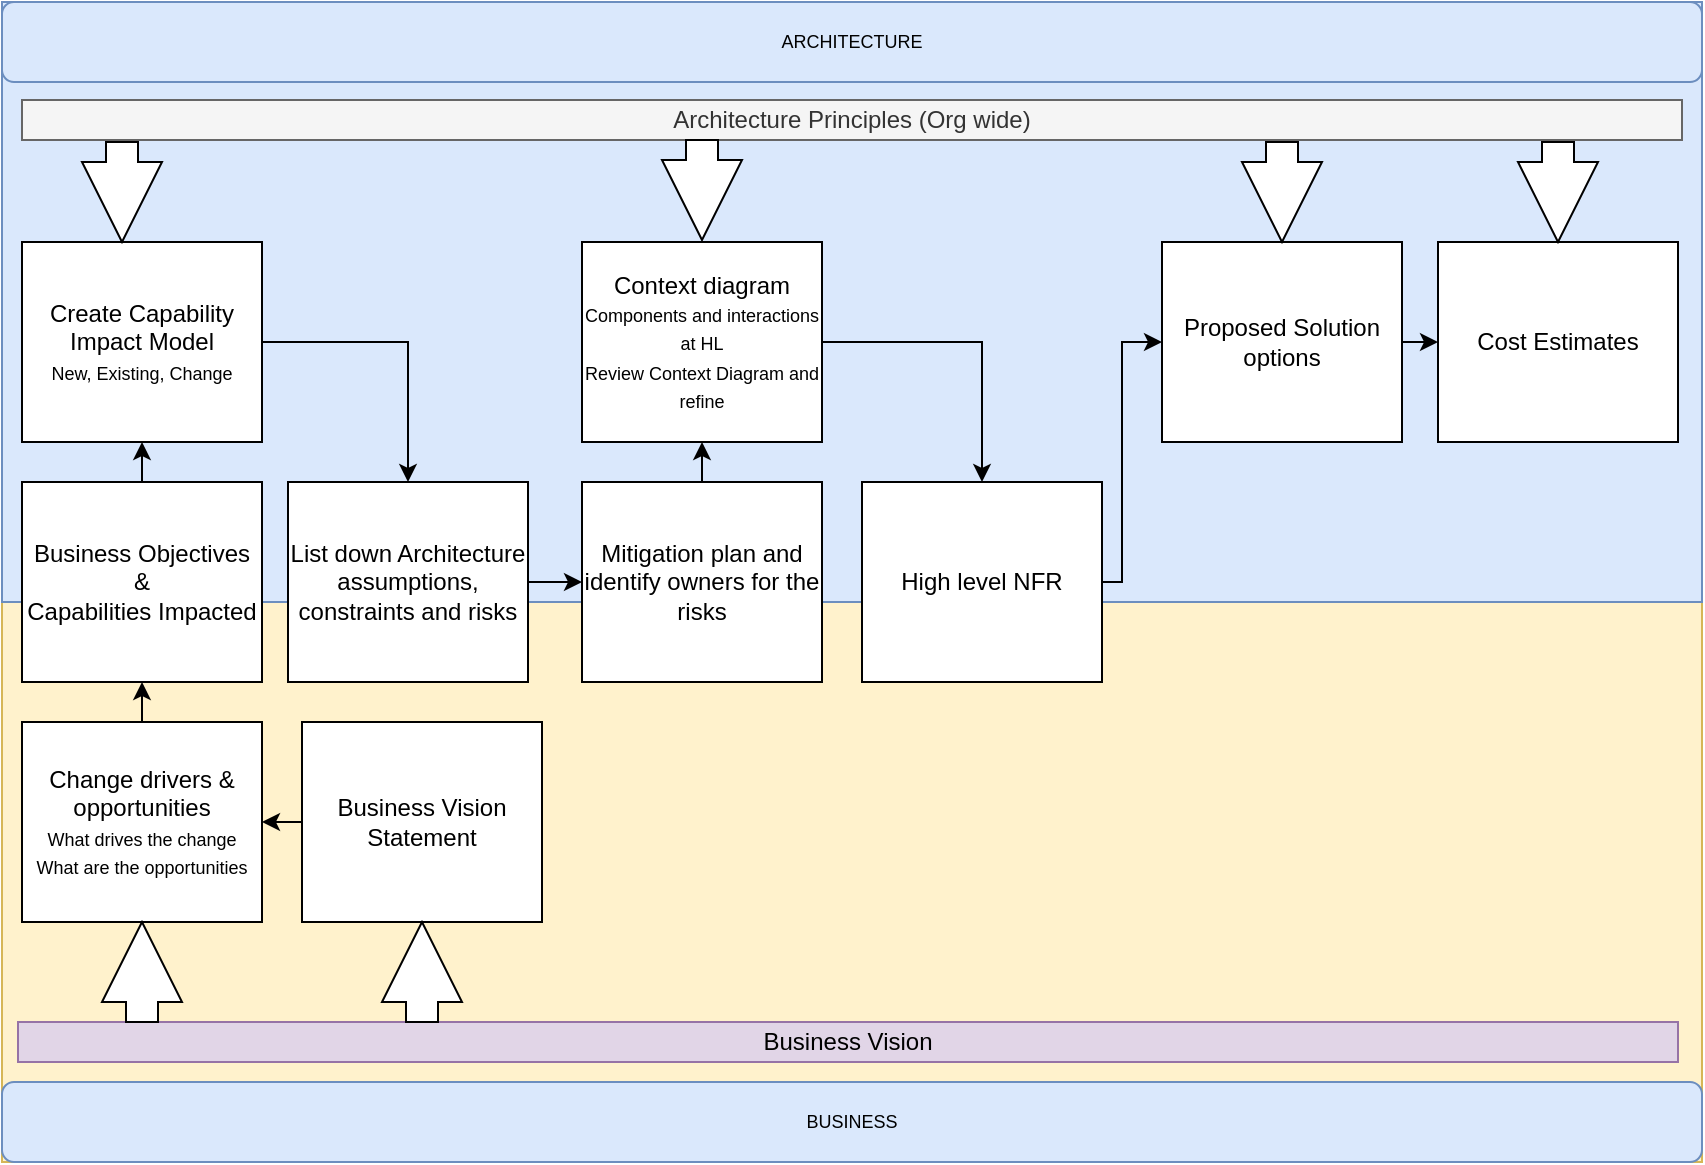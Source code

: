 <mxfile version="20.4.0" type="github">
  <diagram id="Wvgqwalsd-Oe5EGwdaDJ" name="Page-1">
    <mxGraphModel dx="1248" dy="838" grid="1" gridSize="10" guides="1" tooltips="1" connect="1" arrows="1" fold="1" page="1" pageScale="1" pageWidth="850" pageHeight="1100" math="0" shadow="0">
      <root>
        <mxCell id="0" />
        <mxCell id="1" parent="0" />
        <mxCell id="rLNjTL1QkuB8pk6NRdmo-25" value="" style="rounded=0;whiteSpace=wrap;html=1;fontSize=9;fillColor=#fff2cc;strokeColor=#d6b656;" vertex="1" parent="1">
          <mxGeometry y="380" width="850" height="280" as="geometry" />
        </mxCell>
        <mxCell id="rLNjTL1QkuB8pk6NRdmo-24" value="" style="rounded=0;whiteSpace=wrap;html=1;fontSize=9;fillColor=#dae8fc;strokeColor=#6c8ebf;" vertex="1" parent="1">
          <mxGeometry y="80" width="850" height="300" as="geometry" />
        </mxCell>
        <mxCell id="rLNjTL1QkuB8pk6NRdmo-2" value="Architecture Principles (Org wide)" style="rounded=0;whiteSpace=wrap;html=1;fillColor=#f5f5f5;strokeColor=#666666;fontColor=#333333;" vertex="1" parent="1">
          <mxGeometry x="10" y="129" width="830" height="20" as="geometry" />
        </mxCell>
        <mxCell id="rLNjTL1QkuB8pk6NRdmo-3" value="Business Vision" style="rounded=0;whiteSpace=wrap;html=1;fillColor=#e1d5e7;strokeColor=#9673a6;" vertex="1" parent="1">
          <mxGeometry x="8" y="590" width="830" height="20" as="geometry" />
        </mxCell>
        <mxCell id="rLNjTL1QkuB8pk6NRdmo-16" style="edgeStyle=orthogonalEdgeStyle;rounded=0;orthogonalLoop=1;jettySize=auto;html=1;exitX=0.5;exitY=0;exitDx=0;exitDy=0;entryX=0.5;entryY=1;entryDx=0;entryDy=0;fontSize=9;" edge="1" parent="1" source="rLNjTL1QkuB8pk6NRdmo-6" target="rLNjTL1QkuB8pk6NRdmo-7">
          <mxGeometry relative="1" as="geometry" />
        </mxCell>
        <mxCell id="rLNjTL1QkuB8pk6NRdmo-6" value="Change drivers &amp;amp; opportunities&lt;br&gt;&lt;font style=&quot;font-size: 9px;&quot;&gt;What drives the change&lt;br&gt;&lt;/font&gt;&lt;font style=&quot;font-size: 9px;&quot;&gt;What are the opportunities&lt;/font&gt;" style="rounded=0;whiteSpace=wrap;html=1;" vertex="1" parent="1">
          <mxGeometry x="10" y="440" width="120" height="100" as="geometry" />
        </mxCell>
        <mxCell id="rLNjTL1QkuB8pk6NRdmo-17" style="edgeStyle=orthogonalEdgeStyle;rounded=0;orthogonalLoop=1;jettySize=auto;html=1;exitX=0.5;exitY=0;exitDx=0;exitDy=0;entryX=0.5;entryY=1;entryDx=0;entryDy=0;fontSize=9;" edge="1" parent="1" source="rLNjTL1QkuB8pk6NRdmo-7" target="rLNjTL1QkuB8pk6NRdmo-8">
          <mxGeometry relative="1" as="geometry" />
        </mxCell>
        <mxCell id="rLNjTL1QkuB8pk6NRdmo-7" value="Business Objectives &amp;amp; &lt;br&gt;Capabilities Impacted" style="rounded=0;whiteSpace=wrap;html=1;" vertex="1" parent="1">
          <mxGeometry x="10" y="320" width="120" height="100" as="geometry" />
        </mxCell>
        <mxCell id="rLNjTL1QkuB8pk6NRdmo-28" style="edgeStyle=orthogonalEdgeStyle;rounded=0;orthogonalLoop=1;jettySize=auto;html=1;exitX=1;exitY=0.5;exitDx=0;exitDy=0;entryX=0.5;entryY=0;entryDx=0;entryDy=0;fontSize=9;" edge="1" parent="1" source="rLNjTL1QkuB8pk6NRdmo-8" target="rLNjTL1QkuB8pk6NRdmo-9">
          <mxGeometry relative="1" as="geometry" />
        </mxCell>
        <mxCell id="rLNjTL1QkuB8pk6NRdmo-8" value="Create Capability Impact Model&lt;br&gt;&lt;font style=&quot;font-size: 9px;&quot;&gt;New, Existing, Change&lt;/font&gt;" style="rounded=0;whiteSpace=wrap;html=1;" vertex="1" parent="1">
          <mxGeometry x="10" y="200" width="120" height="100" as="geometry" />
        </mxCell>
        <mxCell id="rLNjTL1QkuB8pk6NRdmo-32" style="edgeStyle=orthogonalEdgeStyle;rounded=0;orthogonalLoop=1;jettySize=auto;html=1;exitX=1;exitY=0.5;exitDx=0;exitDy=0;entryX=0;entryY=0.5;entryDx=0;entryDy=0;fontSize=9;" edge="1" parent="1" source="rLNjTL1QkuB8pk6NRdmo-9" target="rLNjTL1QkuB8pk6NRdmo-10">
          <mxGeometry relative="1" as="geometry" />
        </mxCell>
        <mxCell id="rLNjTL1QkuB8pk6NRdmo-9" value="List down Architecture assumptions, constraints and risks" style="rounded=0;whiteSpace=wrap;html=1;" vertex="1" parent="1">
          <mxGeometry x="143" y="320" width="120" height="100" as="geometry" />
        </mxCell>
        <mxCell id="rLNjTL1QkuB8pk6NRdmo-33" style="edgeStyle=orthogonalEdgeStyle;rounded=0;orthogonalLoop=1;jettySize=auto;html=1;exitX=0.5;exitY=0;exitDx=0;exitDy=0;entryX=0.5;entryY=1;entryDx=0;entryDy=0;fontSize=9;" edge="1" parent="1" source="rLNjTL1QkuB8pk6NRdmo-10" target="rLNjTL1QkuB8pk6NRdmo-11">
          <mxGeometry relative="1" as="geometry" />
        </mxCell>
        <mxCell id="rLNjTL1QkuB8pk6NRdmo-10" value="Mitigation plan and identify owners for the risks" style="rounded=0;whiteSpace=wrap;html=1;" vertex="1" parent="1">
          <mxGeometry x="290" y="320" width="120" height="100" as="geometry" />
        </mxCell>
        <mxCell id="rLNjTL1QkuB8pk6NRdmo-34" style="edgeStyle=orthogonalEdgeStyle;rounded=0;orthogonalLoop=1;jettySize=auto;html=1;exitX=1;exitY=0.5;exitDx=0;exitDy=0;fontSize=9;" edge="1" parent="1" source="rLNjTL1QkuB8pk6NRdmo-11" target="rLNjTL1QkuB8pk6NRdmo-13">
          <mxGeometry relative="1" as="geometry" />
        </mxCell>
        <mxCell id="rLNjTL1QkuB8pk6NRdmo-11" value="Context diagram&lt;br&gt;&lt;font style=&quot;font-size: 9px;&quot;&gt;Components and interactions at HL&lt;br&gt;Review Context Diagram and refine&lt;br&gt;&lt;/font&gt;" style="rounded=0;whiteSpace=wrap;html=1;" vertex="1" parent="1">
          <mxGeometry x="290" y="200" width="120" height="100" as="geometry" />
        </mxCell>
        <mxCell id="rLNjTL1QkuB8pk6NRdmo-22" style="edgeStyle=orthogonalEdgeStyle;rounded=0;orthogonalLoop=1;jettySize=auto;html=1;exitX=1;exitY=0.5;exitDx=0;exitDy=0;entryX=0;entryY=0.5;entryDx=0;entryDy=0;fontSize=9;" edge="1" parent="1" source="rLNjTL1QkuB8pk6NRdmo-13" target="rLNjTL1QkuB8pk6NRdmo-14">
          <mxGeometry relative="1" as="geometry">
            <Array as="points">
              <mxPoint x="560" y="370" />
              <mxPoint x="560" y="250" />
            </Array>
          </mxGeometry>
        </mxCell>
        <mxCell id="rLNjTL1QkuB8pk6NRdmo-13" value="High level NFR" style="rounded=0;whiteSpace=wrap;html=1;" vertex="1" parent="1">
          <mxGeometry x="430" y="320" width="120" height="100" as="geometry" />
        </mxCell>
        <mxCell id="rLNjTL1QkuB8pk6NRdmo-23" style="edgeStyle=orthogonalEdgeStyle;rounded=0;orthogonalLoop=1;jettySize=auto;html=1;exitX=1;exitY=0.5;exitDx=0;exitDy=0;entryX=0;entryY=0.5;entryDx=0;entryDy=0;fontSize=9;" edge="1" parent="1" source="rLNjTL1QkuB8pk6NRdmo-14" target="rLNjTL1QkuB8pk6NRdmo-15">
          <mxGeometry relative="1" as="geometry" />
        </mxCell>
        <mxCell id="rLNjTL1QkuB8pk6NRdmo-14" value="Proposed Solution options" style="rounded=0;whiteSpace=wrap;html=1;" vertex="1" parent="1">
          <mxGeometry x="580" y="200" width="120" height="100" as="geometry" />
        </mxCell>
        <mxCell id="rLNjTL1QkuB8pk6NRdmo-15" value="Cost Estimates" style="rounded=0;whiteSpace=wrap;html=1;" vertex="1" parent="1">
          <mxGeometry x="718" y="200" width="120" height="100" as="geometry" />
        </mxCell>
        <mxCell id="rLNjTL1QkuB8pk6NRdmo-26" value="ARCHITECTURE" style="rounded=1;whiteSpace=wrap;html=1;fontSize=9;fillColor=#dae8fc;strokeColor=#6c8ebf;" vertex="1" parent="1">
          <mxGeometry y="80" width="850" height="40" as="geometry" />
        </mxCell>
        <mxCell id="rLNjTL1QkuB8pk6NRdmo-27" value="BUSINESS" style="rounded=1;whiteSpace=wrap;html=1;fontSize=9;fillColor=#dae8fc;strokeColor=#6c8ebf;" vertex="1" parent="1">
          <mxGeometry y="620" width="850" height="40" as="geometry" />
        </mxCell>
        <mxCell id="rLNjTL1QkuB8pk6NRdmo-36" style="edgeStyle=orthogonalEdgeStyle;rounded=0;orthogonalLoop=1;jettySize=auto;html=1;exitX=0;exitY=0.5;exitDx=0;exitDy=0;entryX=1;entryY=0.5;entryDx=0;entryDy=0;fontSize=9;" edge="1" parent="1" source="rLNjTL1QkuB8pk6NRdmo-35" target="rLNjTL1QkuB8pk6NRdmo-6">
          <mxGeometry relative="1" as="geometry" />
        </mxCell>
        <mxCell id="rLNjTL1QkuB8pk6NRdmo-35" value="Business Vision Statement" style="rounded=0;whiteSpace=wrap;html=1;" vertex="1" parent="1">
          <mxGeometry x="150" y="440" width="120" height="100" as="geometry" />
        </mxCell>
        <mxCell id="rLNjTL1QkuB8pk6NRdmo-40" value="" style="html=1;shadow=0;dashed=0;align=center;verticalAlign=middle;shape=mxgraph.arrows2.arrow;dy=0.6;dx=40;direction=north;notch=0;fontSize=9;" vertex="1" parent="1">
          <mxGeometry x="50" y="540" width="40" height="50" as="geometry" />
        </mxCell>
        <mxCell id="rLNjTL1QkuB8pk6NRdmo-41" value="" style="html=1;shadow=0;dashed=0;align=center;verticalAlign=middle;shape=mxgraph.arrows2.arrow;dy=0.6;dx=40;direction=north;notch=0;fontSize=9;" vertex="1" parent="1">
          <mxGeometry x="190" y="540" width="40" height="50" as="geometry" />
        </mxCell>
        <mxCell id="rLNjTL1QkuB8pk6NRdmo-42" value="" style="html=1;shadow=0;dashed=0;align=center;verticalAlign=middle;shape=mxgraph.arrows2.arrow;dy=0.6;dx=40;direction=south;notch=0;fontSize=9;" vertex="1" parent="1">
          <mxGeometry x="40" y="150" width="40" height="50" as="geometry" />
        </mxCell>
        <mxCell id="rLNjTL1QkuB8pk6NRdmo-43" value="" style="html=1;shadow=0;dashed=0;align=center;verticalAlign=middle;shape=mxgraph.arrows2.arrow;dy=0.6;dx=40;direction=south;notch=0;fontSize=9;" vertex="1" parent="1">
          <mxGeometry x="330" y="149" width="40" height="50" as="geometry" />
        </mxCell>
        <mxCell id="rLNjTL1QkuB8pk6NRdmo-44" value="" style="html=1;shadow=0;dashed=0;align=center;verticalAlign=middle;shape=mxgraph.arrows2.arrow;dy=0.6;dx=40;direction=south;notch=0;fontSize=9;" vertex="1" parent="1">
          <mxGeometry x="620" y="150" width="40" height="50" as="geometry" />
        </mxCell>
        <mxCell id="rLNjTL1QkuB8pk6NRdmo-45" value="" style="html=1;shadow=0;dashed=0;align=center;verticalAlign=middle;shape=mxgraph.arrows2.arrow;dy=0.6;dx=40;direction=south;notch=0;fontSize=9;" vertex="1" parent="1">
          <mxGeometry x="758" y="150" width="40" height="50" as="geometry" />
        </mxCell>
      </root>
    </mxGraphModel>
  </diagram>
</mxfile>
